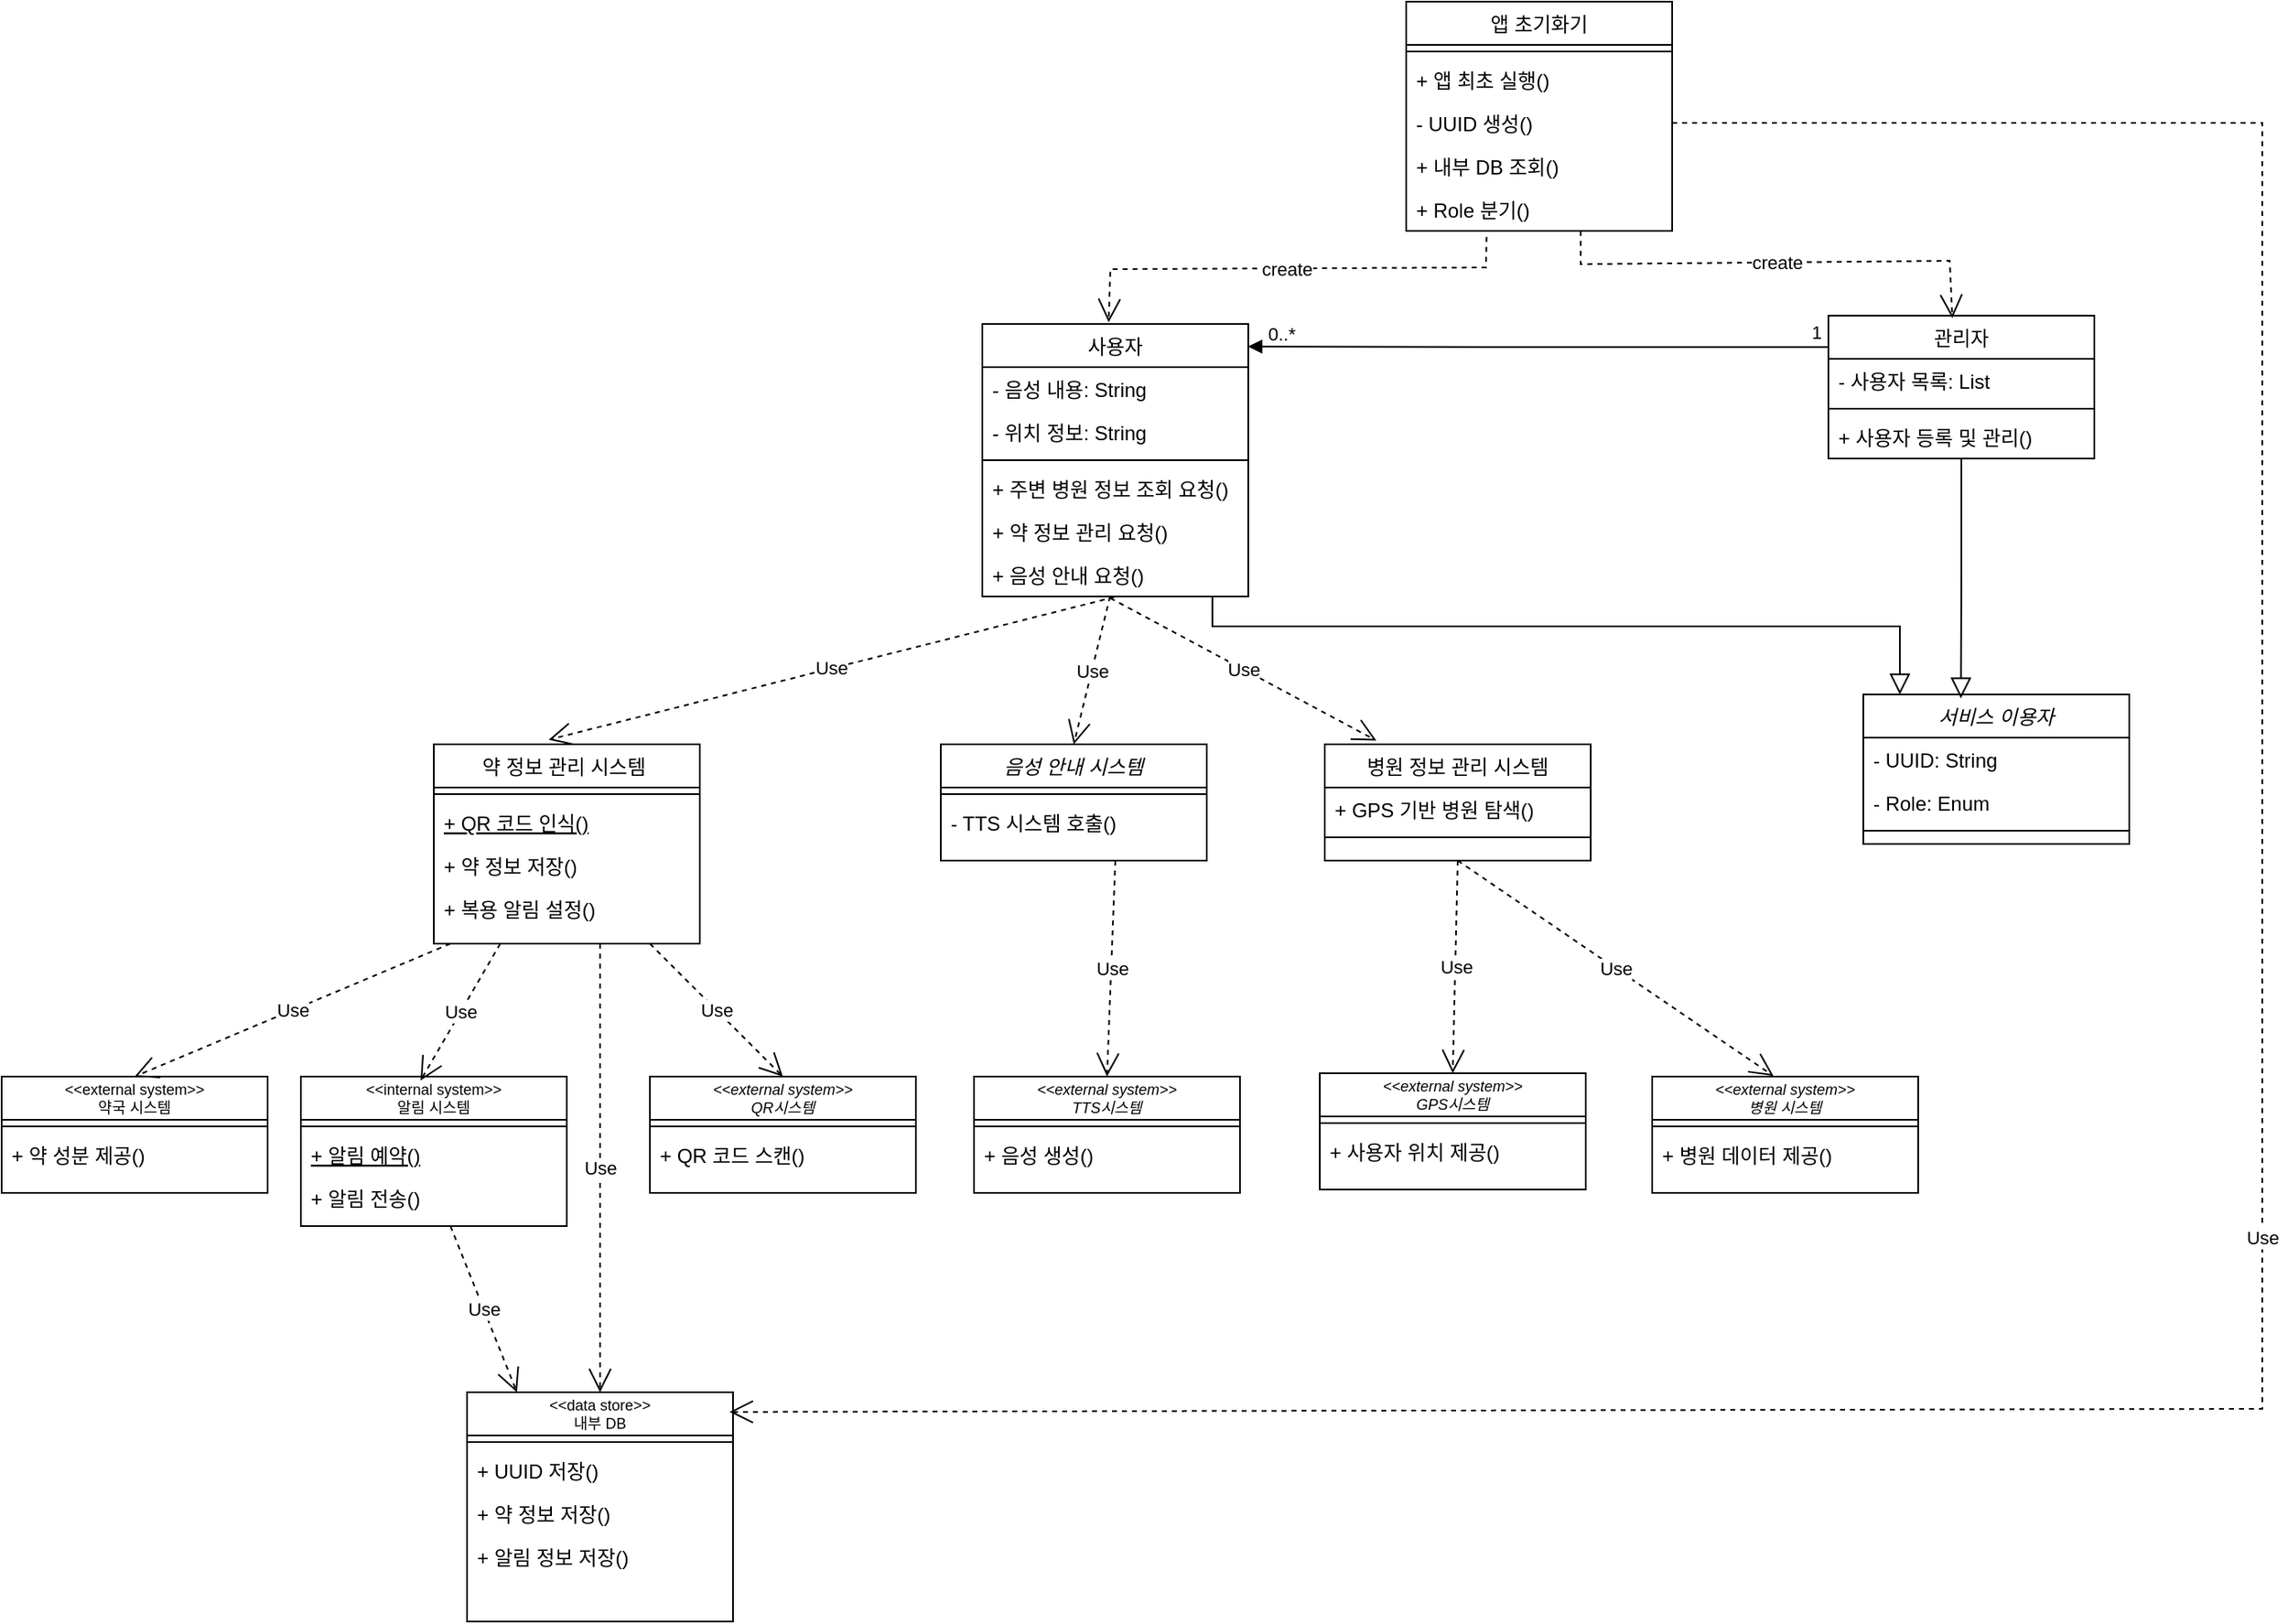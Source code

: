 <mxfile version="27.0.6">
  <diagram id="C5RBs43oDa-KdzZeNtuy" name="Page-1">
    <mxGraphModel dx="2553" dy="1218" grid="0" gridSize="10" guides="1" tooltips="1" connect="1" arrows="1" fold="1" page="0" pageScale="1" pageWidth="827" pageHeight="1169" math="0" shadow="0">
      <root>
        <mxCell id="WIyWlLk6GJQsqaUBKTNV-0" />
        <mxCell id="WIyWlLk6GJQsqaUBKTNV-1" parent="WIyWlLk6GJQsqaUBKTNV-0" />
        <mxCell id="zkfFHV4jXpPFQw0GAbJ--0" value="서비스 이용자" style="swimlane;fontStyle=2;align=center;verticalAlign=top;childLayout=stackLayout;horizontal=1;startSize=26;horizontalStack=0;resizeParent=1;resizeLast=0;collapsible=1;marginBottom=0;rounded=0;shadow=0;strokeWidth=1;" parent="WIyWlLk6GJQsqaUBKTNV-1" vertex="1">
          <mxGeometry x="380" y="370" width="160" height="90" as="geometry">
            <mxRectangle x="230" y="140" width="160" height="26" as="alternateBounds" />
          </mxGeometry>
        </mxCell>
        <mxCell id="zkfFHV4jXpPFQw0GAbJ--1" value="- UUID: String" style="text;align=left;verticalAlign=top;spacingLeft=4;spacingRight=4;overflow=hidden;rotatable=0;points=[[0,0.5],[1,0.5]];portConstraint=eastwest;" parent="zkfFHV4jXpPFQw0GAbJ--0" vertex="1">
          <mxGeometry y="26" width="160" height="26" as="geometry" />
        </mxCell>
        <mxCell id="zkfFHV4jXpPFQw0GAbJ--2" value="- Role: Enum" style="text;align=left;verticalAlign=top;spacingLeft=4;spacingRight=4;overflow=hidden;rotatable=0;points=[[0,0.5],[1,0.5]];portConstraint=eastwest;rounded=0;shadow=0;html=0;" parent="zkfFHV4jXpPFQw0GAbJ--0" vertex="1">
          <mxGeometry y="52" width="160" height="26" as="geometry" />
        </mxCell>
        <mxCell id="zkfFHV4jXpPFQw0GAbJ--4" value="" style="line;html=1;strokeWidth=1;align=left;verticalAlign=middle;spacingTop=-1;spacingLeft=3;spacingRight=3;rotatable=0;labelPosition=right;points=[];portConstraint=eastwest;" parent="zkfFHV4jXpPFQw0GAbJ--0" vertex="1">
          <mxGeometry y="78" width="160" height="8" as="geometry" />
        </mxCell>
        <mxCell id="zkfFHV4jXpPFQw0GAbJ--6" value="사용자" style="swimlane;fontStyle=0;align=center;verticalAlign=top;childLayout=stackLayout;horizontal=1;startSize=26;horizontalStack=0;resizeParent=1;resizeLast=0;collapsible=1;marginBottom=0;rounded=0;shadow=0;strokeWidth=1;" parent="WIyWlLk6GJQsqaUBKTNV-1" vertex="1">
          <mxGeometry x="-150" y="147" width="160" height="164" as="geometry">
            <mxRectangle x="130" y="380" width="160" height="26" as="alternateBounds" />
          </mxGeometry>
        </mxCell>
        <mxCell id="zkfFHV4jXpPFQw0GAbJ--7" value="- 음성 내용: String" style="text;align=left;verticalAlign=top;spacingLeft=4;spacingRight=4;overflow=hidden;rotatable=0;points=[[0,0.5],[1,0.5]];portConstraint=eastwest;" parent="zkfFHV4jXpPFQw0GAbJ--6" vertex="1">
          <mxGeometry y="26" width="160" height="26" as="geometry" />
        </mxCell>
        <mxCell id="zkfFHV4jXpPFQw0GAbJ--8" value="- 위치 정보: String" style="text;align=left;verticalAlign=top;spacingLeft=4;spacingRight=4;overflow=hidden;rotatable=0;points=[[0,0.5],[1,0.5]];portConstraint=eastwest;rounded=0;shadow=0;html=0;" parent="zkfFHV4jXpPFQw0GAbJ--6" vertex="1">
          <mxGeometry y="52" width="160" height="26" as="geometry" />
        </mxCell>
        <mxCell id="zkfFHV4jXpPFQw0GAbJ--9" value="" style="line;html=1;strokeWidth=1;align=left;verticalAlign=middle;spacingTop=-1;spacingLeft=3;spacingRight=3;rotatable=0;labelPosition=right;points=[];portConstraint=eastwest;" parent="zkfFHV4jXpPFQw0GAbJ--6" vertex="1">
          <mxGeometry y="78" width="160" height="8" as="geometry" />
        </mxCell>
        <mxCell id="zkfFHV4jXpPFQw0GAbJ--10" value="+ 주변 병원 정보 조회 요청()" style="text;align=left;verticalAlign=top;spacingLeft=4;spacingRight=4;overflow=hidden;rotatable=0;points=[[0,0.5],[1,0.5]];portConstraint=eastwest;fontStyle=0;fontFamily=Helvetica;" parent="zkfFHV4jXpPFQw0GAbJ--6" vertex="1">
          <mxGeometry y="86" width="160" height="26" as="geometry" />
        </mxCell>
        <mxCell id="1tE3s7nqdXbAx3A5_n7Z-80" value="+ 약 정보 관리 요청()" style="text;align=left;verticalAlign=top;spacingLeft=4;spacingRight=4;overflow=hidden;rotatable=0;points=[[0,0.5],[1,0.5]];portConstraint=eastwest;" vertex="1" parent="zkfFHV4jXpPFQw0GAbJ--6">
          <mxGeometry y="112" width="160" height="26" as="geometry" />
        </mxCell>
        <mxCell id="zkfFHV4jXpPFQw0GAbJ--11" value="+ 음성 안내 요청()" style="text;align=left;verticalAlign=top;spacingLeft=4;spacingRight=4;overflow=hidden;rotatable=0;points=[[0,0.5],[1,0.5]];portConstraint=eastwest;" parent="zkfFHV4jXpPFQw0GAbJ--6" vertex="1">
          <mxGeometry y="138" width="160" height="26" as="geometry" />
        </mxCell>
        <mxCell id="zkfFHV4jXpPFQw0GAbJ--12" value="" style="endArrow=block;endSize=10;endFill=0;shadow=0;strokeWidth=1;rounded=0;curved=0;edgeStyle=elbowEdgeStyle;elbow=vertical;exitX=0.865;exitY=0.998;exitDx=0;exitDy=0;exitPerimeter=0;" parent="WIyWlLk6GJQsqaUBKTNV-1" source="zkfFHV4jXpPFQw0GAbJ--11" edge="1">
          <mxGeometry width="160" relative="1" as="geometry">
            <mxPoint x="131.6" y="325.548" as="sourcePoint" />
            <mxPoint x="402" y="370" as="targetPoint" />
            <Array as="points">
              <mxPoint x="290" y="329" />
            </Array>
          </mxGeometry>
        </mxCell>
        <mxCell id="zkfFHV4jXpPFQw0GAbJ--13" value="관리자" style="swimlane;fontStyle=0;align=center;verticalAlign=top;childLayout=stackLayout;horizontal=1;startSize=26;horizontalStack=0;resizeParent=1;resizeLast=0;collapsible=1;marginBottom=0;rounded=0;shadow=0;strokeWidth=1;" parent="WIyWlLk6GJQsqaUBKTNV-1" vertex="1">
          <mxGeometry x="359" y="142" width="160" height="86" as="geometry">
            <mxRectangle x="340" y="380" width="170" height="26" as="alternateBounds" />
          </mxGeometry>
        </mxCell>
        <mxCell id="zkfFHV4jXpPFQw0GAbJ--14" value="- 사용자 목록: List" style="text;align=left;verticalAlign=top;spacingLeft=4;spacingRight=4;overflow=hidden;rotatable=0;points=[[0,0.5],[1,0.5]];portConstraint=eastwest;" parent="zkfFHV4jXpPFQw0GAbJ--13" vertex="1">
          <mxGeometry y="26" width="160" height="26" as="geometry" />
        </mxCell>
        <mxCell id="zkfFHV4jXpPFQw0GAbJ--15" value="" style="line;html=1;strokeWidth=1;align=left;verticalAlign=middle;spacingTop=-1;spacingLeft=3;spacingRight=3;rotatable=0;labelPosition=right;points=[];portConstraint=eastwest;" parent="zkfFHV4jXpPFQw0GAbJ--13" vertex="1">
          <mxGeometry y="52" width="160" height="8" as="geometry" />
        </mxCell>
        <mxCell id="1tE3s7nqdXbAx3A5_n7Z-82" value="+ 사용자 등록 및 관리()" style="text;align=left;verticalAlign=top;spacingLeft=4;spacingRight=4;overflow=hidden;rotatable=0;points=[[0,0.5],[1,0.5]];portConstraint=eastwest;" vertex="1" parent="zkfFHV4jXpPFQw0GAbJ--13">
          <mxGeometry y="60" width="160" height="26" as="geometry" />
        </mxCell>
        <mxCell id="zkfFHV4jXpPFQw0GAbJ--16" value="" style="endArrow=block;endSize=10;endFill=0;shadow=0;strokeWidth=1;rounded=0;curved=0;edgeStyle=elbowEdgeStyle;elbow=vertical;entryX=0.367;entryY=0.026;entryDx=0;entryDy=0;entryPerimeter=0;" parent="WIyWlLk6GJQsqaUBKTNV-1" source="zkfFHV4jXpPFQw0GAbJ--13" target="zkfFHV4jXpPFQw0GAbJ--0" edge="1">
          <mxGeometry width="160" relative="1" as="geometry">
            <mxPoint x="70" y="213" as="sourcePoint" />
            <mxPoint x="170" y="111" as="targetPoint" />
          </mxGeometry>
        </mxCell>
        <mxCell id="zkfFHV4jXpPFQw0GAbJ--17" value="앱 초기화기" style="swimlane;fontStyle=0;align=center;verticalAlign=top;childLayout=stackLayout;horizontal=1;startSize=26;horizontalStack=0;resizeParent=1;resizeLast=0;collapsible=1;marginBottom=0;rounded=0;shadow=0;strokeWidth=1;" parent="WIyWlLk6GJQsqaUBKTNV-1" vertex="1">
          <mxGeometry x="105" y="-47" width="160" height="138" as="geometry">
            <mxRectangle x="550" y="140" width="160" height="26" as="alternateBounds" />
          </mxGeometry>
        </mxCell>
        <mxCell id="zkfFHV4jXpPFQw0GAbJ--23" value="" style="line;html=1;strokeWidth=1;align=left;verticalAlign=middle;spacingTop=-1;spacingLeft=3;spacingRight=3;rotatable=0;labelPosition=right;points=[];portConstraint=eastwest;" parent="zkfFHV4jXpPFQw0GAbJ--17" vertex="1">
          <mxGeometry y="26" width="160" height="8" as="geometry" />
        </mxCell>
        <mxCell id="zkfFHV4jXpPFQw0GAbJ--24" value="+ 앱 최초 실행()" style="text;align=left;verticalAlign=top;spacingLeft=4;spacingRight=4;overflow=hidden;rotatable=0;points=[[0,0.5],[1,0.5]];portConstraint=eastwest;" parent="zkfFHV4jXpPFQw0GAbJ--17" vertex="1">
          <mxGeometry y="34" width="160" height="26" as="geometry" />
        </mxCell>
        <mxCell id="zkfFHV4jXpPFQw0GAbJ--25" value="- UUID 생성()" style="text;align=left;verticalAlign=top;spacingLeft=4;spacingRight=4;overflow=hidden;rotatable=0;points=[[0,0.5],[1,0.5]];portConstraint=eastwest;" parent="zkfFHV4jXpPFQw0GAbJ--17" vertex="1">
          <mxGeometry y="60" width="160" height="26" as="geometry" />
        </mxCell>
        <mxCell id="1tE3s7nqdXbAx3A5_n7Z-78" value="+ 내부 DB 조회()" style="text;align=left;verticalAlign=top;spacingLeft=4;spacingRight=4;overflow=hidden;rotatable=0;points=[[0,0.5],[1,0.5]];portConstraint=eastwest;" vertex="1" parent="zkfFHV4jXpPFQw0GAbJ--17">
          <mxGeometry y="86" width="160" height="26" as="geometry" />
        </mxCell>
        <mxCell id="1tE3s7nqdXbAx3A5_n7Z-77" value="+ Role 분기()" style="text;align=left;verticalAlign=top;spacingLeft=4;spacingRight=4;overflow=hidden;rotatable=0;points=[[0,0.5],[1,0.5]];portConstraint=eastwest;" vertex="1" parent="zkfFHV4jXpPFQw0GAbJ--17">
          <mxGeometry y="112" width="160" height="26" as="geometry" />
        </mxCell>
        <mxCell id="1tE3s7nqdXbAx3A5_n7Z-0" value="음성 안내 시스템" style="swimlane;fontStyle=2;align=center;verticalAlign=top;childLayout=stackLayout;horizontal=1;startSize=26;horizontalStack=0;resizeParent=1;resizeLast=0;collapsible=1;marginBottom=0;rounded=0;shadow=0;strokeWidth=1;" vertex="1" parent="WIyWlLk6GJQsqaUBKTNV-1">
          <mxGeometry x="-175" y="400" width="160" height="70" as="geometry">
            <mxRectangle x="230" y="140" width="160" height="26" as="alternateBounds" />
          </mxGeometry>
        </mxCell>
        <mxCell id="1tE3s7nqdXbAx3A5_n7Z-4" value="" style="line;html=1;strokeWidth=1;align=left;verticalAlign=middle;spacingTop=-1;spacingLeft=3;spacingRight=3;rotatable=0;labelPosition=right;points=[];portConstraint=eastwest;" vertex="1" parent="1tE3s7nqdXbAx3A5_n7Z-0">
          <mxGeometry y="26" width="160" height="8" as="geometry" />
        </mxCell>
        <mxCell id="1tE3s7nqdXbAx3A5_n7Z-89" value="- TTS 시스템 호출()" style="text;align=left;verticalAlign=top;spacingLeft=4;spacingRight=4;overflow=hidden;rotatable=0;points=[[0,0.5],[1,0.5]];portConstraint=eastwest;" vertex="1" parent="1tE3s7nqdXbAx3A5_n7Z-0">
          <mxGeometry y="34" width="160" height="26" as="geometry" />
        </mxCell>
        <mxCell id="1tE3s7nqdXbAx3A5_n7Z-6" value="약 정보 관리 시스템 " style="swimlane;fontStyle=0;align=center;verticalAlign=top;childLayout=stackLayout;horizontal=1;startSize=26;horizontalStack=0;resizeParent=1;resizeLast=0;collapsible=1;marginBottom=0;rounded=0;shadow=0;strokeWidth=1;" vertex="1" parent="WIyWlLk6GJQsqaUBKTNV-1">
          <mxGeometry x="-480" y="400" width="160" height="120" as="geometry">
            <mxRectangle x="130" y="380" width="160" height="26" as="alternateBounds" />
          </mxGeometry>
        </mxCell>
        <mxCell id="1tE3s7nqdXbAx3A5_n7Z-9" value="" style="line;html=1;strokeWidth=1;align=left;verticalAlign=middle;spacingTop=-1;spacingLeft=3;spacingRight=3;rotatable=0;labelPosition=right;points=[];portConstraint=eastwest;" vertex="1" parent="1tE3s7nqdXbAx3A5_n7Z-6">
          <mxGeometry y="26" width="160" height="8" as="geometry" />
        </mxCell>
        <mxCell id="1tE3s7nqdXbAx3A5_n7Z-10" value="+ QR 코드 인식()" style="text;align=left;verticalAlign=top;spacingLeft=4;spacingRight=4;overflow=hidden;rotatable=0;points=[[0,0.5],[1,0.5]];portConstraint=eastwest;fontStyle=4" vertex="1" parent="1tE3s7nqdXbAx3A5_n7Z-6">
          <mxGeometry y="34" width="160" height="26" as="geometry" />
        </mxCell>
        <mxCell id="1tE3s7nqdXbAx3A5_n7Z-11" value="+ 약 정보 저장()" style="text;align=left;verticalAlign=top;spacingLeft=4;spacingRight=4;overflow=hidden;rotatable=0;points=[[0,0.5],[1,0.5]];portConstraint=eastwest;" vertex="1" parent="1tE3s7nqdXbAx3A5_n7Z-6">
          <mxGeometry y="60" width="160" height="26" as="geometry" />
        </mxCell>
        <mxCell id="1tE3s7nqdXbAx3A5_n7Z-74" value="+ 복용 알림 설정()" style="text;align=left;verticalAlign=top;spacingLeft=4;spacingRight=4;overflow=hidden;rotatable=0;points=[[0,0.5],[1,0.5]];portConstraint=eastwest;" vertex="1" parent="1tE3s7nqdXbAx3A5_n7Z-6">
          <mxGeometry y="86" width="160" height="26" as="geometry" />
        </mxCell>
        <mxCell id="1tE3s7nqdXbAx3A5_n7Z-13" value="병원 정보 관리 시스템" style="swimlane;fontStyle=0;align=center;verticalAlign=top;childLayout=stackLayout;horizontal=1;startSize=26;horizontalStack=0;resizeParent=1;resizeLast=0;collapsible=1;marginBottom=0;rounded=0;shadow=0;strokeWidth=1;" vertex="1" parent="WIyWlLk6GJQsqaUBKTNV-1">
          <mxGeometry x="56" y="400" width="160" height="70" as="geometry">
            <mxRectangle x="340" y="380" width="170" height="26" as="alternateBounds" />
          </mxGeometry>
        </mxCell>
        <mxCell id="1tE3s7nqdXbAx3A5_n7Z-14" value="+ GPS 기반 병원 탐색()" style="text;align=left;verticalAlign=top;spacingLeft=4;spacingRight=4;overflow=hidden;rotatable=0;points=[[0,0.5],[1,0.5]];portConstraint=eastwest;" vertex="1" parent="1tE3s7nqdXbAx3A5_n7Z-13">
          <mxGeometry y="26" width="160" height="26" as="geometry" />
        </mxCell>
        <mxCell id="1tE3s7nqdXbAx3A5_n7Z-15" value="" style="line;html=1;strokeWidth=1;align=left;verticalAlign=middle;spacingTop=-1;spacingLeft=3;spacingRight=3;rotatable=0;labelPosition=right;points=[];portConstraint=eastwest;" vertex="1" parent="1tE3s7nqdXbAx3A5_n7Z-13">
          <mxGeometry y="52" width="160" height="8" as="geometry" />
        </mxCell>
        <mxCell id="1tE3s7nqdXbAx3A5_n7Z-17" value="Use" style="endArrow=open;endSize=12;dashed=1;html=1;rounded=0;exitX=0.496;exitY=1.016;exitDx=0;exitDy=0;exitPerimeter=0;entryX=0.432;entryY=-0.023;entryDx=0;entryDy=0;entryPerimeter=0;" edge="1" parent="WIyWlLk6GJQsqaUBKTNV-1" source="zkfFHV4jXpPFQw0GAbJ--11" target="1tE3s7nqdXbAx3A5_n7Z-6">
          <mxGeometry width="160" relative="1" as="geometry">
            <mxPoint x="40" y="420" as="sourcePoint" />
            <mxPoint x="200" y="420" as="targetPoint" />
          </mxGeometry>
        </mxCell>
        <mxCell id="1tE3s7nqdXbAx3A5_n7Z-18" value="Use" style="endArrow=open;endSize=12;dashed=1;html=1;rounded=0;entryX=0.5;entryY=0;entryDx=0;entryDy=0;" edge="1" parent="WIyWlLk6GJQsqaUBKTNV-1" source="zkfFHV4jXpPFQw0GAbJ--11" target="1tE3s7nqdXbAx3A5_n7Z-0">
          <mxGeometry width="160" relative="1" as="geometry">
            <mxPoint x="152" y="370" as="sourcePoint" />
            <mxPoint x="-30" y="427" as="targetPoint" />
          </mxGeometry>
        </mxCell>
        <mxCell id="1tE3s7nqdXbAx3A5_n7Z-19" value="Use" style="endArrow=open;endSize=12;dashed=1;html=1;rounded=0;entryX=0.194;entryY=-0.032;entryDx=0;entryDy=0;entryPerimeter=0;" edge="1" parent="WIyWlLk6GJQsqaUBKTNV-1" target="1tE3s7nqdXbAx3A5_n7Z-13">
          <mxGeometry width="160" relative="1" as="geometry">
            <mxPoint x="-73" y="312" as="sourcePoint" />
            <mxPoint x="50" y="400" as="targetPoint" />
          </mxGeometry>
        </mxCell>
        <mxCell id="1tE3s7nqdXbAx3A5_n7Z-20" value="&lt;&lt;external system&gt;&gt;&#xa;QR시스템" style="swimlane;fontStyle=2;align=center;verticalAlign=middle;childLayout=stackLayout;horizontal=1;startSize=26;horizontalStack=0;resizeParent=1;resizeLast=0;collapsible=1;marginBottom=0;rounded=0;shadow=0;strokeWidth=1;fontSize=9;" vertex="1" parent="WIyWlLk6GJQsqaUBKTNV-1">
          <mxGeometry x="-350" y="600" width="160" height="70" as="geometry">
            <mxRectangle x="230" y="140" width="160" height="26" as="alternateBounds" />
          </mxGeometry>
        </mxCell>
        <mxCell id="1tE3s7nqdXbAx3A5_n7Z-24" value="" style="line;html=1;strokeWidth=1;align=left;verticalAlign=middle;spacingTop=-1;spacingLeft=3;spacingRight=3;rotatable=0;labelPosition=right;points=[];portConstraint=eastwest;" vertex="1" parent="1tE3s7nqdXbAx3A5_n7Z-20">
          <mxGeometry y="26" width="160" height="8" as="geometry" />
        </mxCell>
        <mxCell id="1tE3s7nqdXbAx3A5_n7Z-25" value="+ QR 코드 스캔()" style="text;align=left;verticalAlign=top;spacingLeft=4;spacingRight=4;overflow=hidden;rotatable=0;points=[[0,0.5],[1,0.5]];portConstraint=eastwest;" vertex="1" parent="1tE3s7nqdXbAx3A5_n7Z-20">
          <mxGeometry y="34" width="160" height="26" as="geometry" />
        </mxCell>
        <mxCell id="1tE3s7nqdXbAx3A5_n7Z-26" value="&lt;&lt;internal system&gt;&gt;&#xa;알림 시스템" style="swimlane;fontStyle=0;align=center;verticalAlign=middle;childLayout=stackLayout;horizontal=1;startSize=26;horizontalStack=0;resizeParent=1;resizeLast=0;collapsible=1;marginBottom=0;rounded=0;shadow=0;strokeWidth=1;fontSize=9;" vertex="1" parent="WIyWlLk6GJQsqaUBKTNV-1">
          <mxGeometry x="-560" y="600" width="160" height="90" as="geometry">
            <mxRectangle x="130" y="380" width="160" height="26" as="alternateBounds" />
          </mxGeometry>
        </mxCell>
        <mxCell id="1tE3s7nqdXbAx3A5_n7Z-29" value="" style="line;html=1;strokeWidth=1;align=left;verticalAlign=middle;spacingTop=-1;spacingLeft=3;spacingRight=3;rotatable=0;labelPosition=right;points=[];portConstraint=eastwest;" vertex="1" parent="1tE3s7nqdXbAx3A5_n7Z-26">
          <mxGeometry y="26" width="160" height="8" as="geometry" />
        </mxCell>
        <mxCell id="1tE3s7nqdXbAx3A5_n7Z-30" value="+ 알림 예약()" style="text;align=left;verticalAlign=top;spacingLeft=4;spacingRight=4;overflow=hidden;rotatable=0;points=[[0,0.5],[1,0.5]];portConstraint=eastwest;fontStyle=4" vertex="1" parent="1tE3s7nqdXbAx3A5_n7Z-26">
          <mxGeometry y="34" width="160" height="26" as="geometry" />
        </mxCell>
        <mxCell id="1tE3s7nqdXbAx3A5_n7Z-31" value="+ 알림 전송()" style="text;align=left;verticalAlign=top;spacingLeft=4;spacingRight=4;overflow=hidden;rotatable=0;points=[[0,0.5],[1,0.5]];portConstraint=eastwest;" vertex="1" parent="1tE3s7nqdXbAx3A5_n7Z-26">
          <mxGeometry y="60" width="160" height="26" as="geometry" />
        </mxCell>
        <mxCell id="1tE3s7nqdXbAx3A5_n7Z-32" value="&lt;&lt;external system&gt;&gt;&#xa;TTS시스템" style="swimlane;fontStyle=2;align=center;verticalAlign=middle;childLayout=stackLayout;horizontal=1;startSize=26;horizontalStack=0;resizeParent=1;resizeLast=0;collapsible=1;marginBottom=0;rounded=0;shadow=0;strokeWidth=1;fontSize=9;" vertex="1" parent="WIyWlLk6GJQsqaUBKTNV-1">
          <mxGeometry x="-155" y="600" width="160" height="70" as="geometry">
            <mxRectangle x="230" y="140" width="160" height="26" as="alternateBounds" />
          </mxGeometry>
        </mxCell>
        <mxCell id="1tE3s7nqdXbAx3A5_n7Z-36" value="" style="line;html=1;strokeWidth=1;align=left;verticalAlign=middle;spacingTop=-1;spacingLeft=3;spacingRight=3;rotatable=0;labelPosition=right;points=[];portConstraint=eastwest;" vertex="1" parent="1tE3s7nqdXbAx3A5_n7Z-32">
          <mxGeometry y="26" width="160" height="8" as="geometry" />
        </mxCell>
        <mxCell id="1tE3s7nqdXbAx3A5_n7Z-37" value="+ 음성 생성()" style="text;align=left;verticalAlign=top;spacingLeft=4;spacingRight=4;overflow=hidden;rotatable=0;points=[[0,0.5],[1,0.5]];portConstraint=eastwest;" vertex="1" parent="1tE3s7nqdXbAx3A5_n7Z-32">
          <mxGeometry y="34" width="160" height="26" as="geometry" />
        </mxCell>
        <mxCell id="1tE3s7nqdXbAx3A5_n7Z-38" value="&lt;&lt;external system&gt;&gt;&#xa;병원 시스템" style="swimlane;fontStyle=2;align=center;verticalAlign=middle;childLayout=stackLayout;horizontal=1;startSize=26;horizontalStack=0;resizeParent=1;resizeLast=0;collapsible=1;marginBottom=0;rounded=0;shadow=0;strokeWidth=1;fontSize=9;" vertex="1" parent="WIyWlLk6GJQsqaUBKTNV-1">
          <mxGeometry x="253" y="600" width="160" height="70" as="geometry">
            <mxRectangle x="230" y="140" width="160" height="26" as="alternateBounds" />
          </mxGeometry>
        </mxCell>
        <mxCell id="1tE3s7nqdXbAx3A5_n7Z-42" value="" style="line;html=1;strokeWidth=1;align=left;verticalAlign=middle;spacingTop=-1;spacingLeft=3;spacingRight=3;rotatable=0;labelPosition=right;points=[];portConstraint=eastwest;" vertex="1" parent="1tE3s7nqdXbAx3A5_n7Z-38">
          <mxGeometry y="26" width="160" height="8" as="geometry" />
        </mxCell>
        <mxCell id="1tE3s7nqdXbAx3A5_n7Z-43" value="+ 병원 데이터 제공()" style="text;align=left;verticalAlign=top;spacingLeft=4;spacingRight=4;overflow=hidden;rotatable=0;points=[[0,0.5],[1,0.5]];portConstraint=eastwest;" vertex="1" parent="1tE3s7nqdXbAx3A5_n7Z-38">
          <mxGeometry y="34" width="160" height="26" as="geometry" />
        </mxCell>
        <mxCell id="1tE3s7nqdXbAx3A5_n7Z-44" value="&lt;&lt;external system&gt;&gt;&#xa;GPS시스템" style="swimlane;fontStyle=2;align=center;verticalAlign=middle;childLayout=stackLayout;horizontal=1;startSize=26;horizontalStack=0;resizeParent=1;resizeLast=0;collapsible=1;marginBottom=0;rounded=0;shadow=0;strokeWidth=1;fontSize=9;" vertex="1" parent="WIyWlLk6GJQsqaUBKTNV-1">
          <mxGeometry x="53" y="598" width="160" height="70" as="geometry">
            <mxRectangle x="230" y="140" width="160" height="26" as="alternateBounds" />
          </mxGeometry>
        </mxCell>
        <mxCell id="1tE3s7nqdXbAx3A5_n7Z-48" value="" style="line;html=1;strokeWidth=1;align=left;verticalAlign=middle;spacingTop=-1;spacingLeft=3;spacingRight=3;rotatable=0;labelPosition=right;points=[];portConstraint=eastwest;" vertex="1" parent="1tE3s7nqdXbAx3A5_n7Z-44">
          <mxGeometry y="26" width="160" height="8" as="geometry" />
        </mxCell>
        <mxCell id="1tE3s7nqdXbAx3A5_n7Z-49" value="+ 사용자 위치 제공()" style="text;align=left;verticalAlign=top;spacingLeft=4;spacingRight=4;overflow=hidden;rotatable=0;points=[[0,0.5],[1,0.5]];portConstraint=eastwest;" vertex="1" parent="1tE3s7nqdXbAx3A5_n7Z-44">
          <mxGeometry y="34" width="160" height="26" as="geometry" />
        </mxCell>
        <mxCell id="1tE3s7nqdXbAx3A5_n7Z-50" value="Use" style="endArrow=open;endSize=12;dashed=1;html=1;rounded=0;entryX=0.45;entryY=0.027;entryDx=0;entryDy=0;entryPerimeter=0;" edge="1" parent="WIyWlLk6GJQsqaUBKTNV-1" target="1tE3s7nqdXbAx3A5_n7Z-26">
          <mxGeometry width="160" relative="1" as="geometry">
            <mxPoint x="-440" y="520" as="sourcePoint" />
            <mxPoint x="-570" y="635" as="targetPoint" />
          </mxGeometry>
        </mxCell>
        <mxCell id="1tE3s7nqdXbAx3A5_n7Z-51" value="Use" style="endArrow=open;endSize=12;dashed=1;html=1;rounded=0;entryX=0.5;entryY=0;entryDx=0;entryDy=0;" edge="1" parent="WIyWlLk6GJQsqaUBKTNV-1" target="1tE3s7nqdXbAx3A5_n7Z-20">
          <mxGeometry width="160" relative="1" as="geometry">
            <mxPoint x="-350" y="520" as="sourcePoint" />
            <mxPoint x="-350" y="624" as="targetPoint" />
          </mxGeometry>
        </mxCell>
        <mxCell id="1tE3s7nqdXbAx3A5_n7Z-52" value="&lt;&lt;external system&gt;&gt;&#xa;약국 시스템" style="swimlane;fontStyle=0;align=center;verticalAlign=middle;childLayout=stackLayout;horizontal=1;startSize=26;horizontalStack=0;resizeParent=1;resizeLast=0;collapsible=1;marginBottom=0;rounded=0;shadow=0;strokeWidth=1;fontSize=9;" vertex="1" parent="WIyWlLk6GJQsqaUBKTNV-1">
          <mxGeometry x="-740" y="600" width="160" height="70" as="geometry">
            <mxRectangle x="130" y="380" width="160" height="26" as="alternateBounds" />
          </mxGeometry>
        </mxCell>
        <mxCell id="1tE3s7nqdXbAx3A5_n7Z-55" value="" style="line;html=1;strokeWidth=1;align=left;verticalAlign=middle;spacingTop=-1;spacingLeft=3;spacingRight=3;rotatable=0;labelPosition=right;points=[];portConstraint=eastwest;" vertex="1" parent="1tE3s7nqdXbAx3A5_n7Z-52">
          <mxGeometry y="26" width="160" height="8" as="geometry" />
        </mxCell>
        <mxCell id="1tE3s7nqdXbAx3A5_n7Z-57" value="+ 약 성분 제공()" style="text;align=left;verticalAlign=top;spacingLeft=4;spacingRight=4;overflow=hidden;rotatable=0;points=[[0,0.5],[1,0.5]];portConstraint=eastwest;" vertex="1" parent="1tE3s7nqdXbAx3A5_n7Z-52">
          <mxGeometry y="34" width="160" height="26" as="geometry" />
        </mxCell>
        <mxCell id="1tE3s7nqdXbAx3A5_n7Z-58" value="Use" style="endArrow=open;endSize=12;dashed=1;html=1;rounded=0;entryX=0.5;entryY=0;entryDx=0;entryDy=0;" edge="1" parent="WIyWlLk6GJQsqaUBKTNV-1" target="1tE3s7nqdXbAx3A5_n7Z-52">
          <mxGeometry width="160" relative="1" as="geometry">
            <mxPoint x="-470" y="520" as="sourcePoint" />
            <mxPoint x="-410" y="634" as="targetPoint" />
          </mxGeometry>
        </mxCell>
        <mxCell id="1tE3s7nqdXbAx3A5_n7Z-59" value="Use" style="endArrow=open;endSize=12;dashed=1;html=1;rounded=0;entryX=0.5;entryY=0;entryDx=0;entryDy=0;" edge="1" parent="WIyWlLk6GJQsqaUBKTNV-1" target="1tE3s7nqdXbAx3A5_n7Z-32">
          <mxGeometry width="160" relative="1" as="geometry">
            <mxPoint x="-70" y="470" as="sourcePoint" />
            <mxPoint x="-10" y="450" as="targetPoint" />
          </mxGeometry>
        </mxCell>
        <mxCell id="1tE3s7nqdXbAx3A5_n7Z-60" value="Use" style="endArrow=open;endSize=12;dashed=1;html=1;rounded=0;entryX=0.5;entryY=0;entryDx=0;entryDy=0;exitX=0.5;exitY=1;exitDx=0;exitDy=0;" edge="1" parent="WIyWlLk6GJQsqaUBKTNV-1" source="1tE3s7nqdXbAx3A5_n7Z-13" target="1tE3s7nqdXbAx3A5_n7Z-44">
          <mxGeometry width="160" relative="1" as="geometry">
            <mxPoint x="220" y="470" as="sourcePoint" />
            <mxPoint x="221" y="435" as="targetPoint" />
          </mxGeometry>
        </mxCell>
        <mxCell id="1tE3s7nqdXbAx3A5_n7Z-61" value="Use" style="endArrow=open;endSize=12;dashed=1;html=1;rounded=0;entryX=0.456;entryY=-0.005;entryDx=0;entryDy=0;exitX=0.5;exitY=1;exitDx=0;exitDy=0;entryPerimeter=0;" edge="1" parent="WIyWlLk6GJQsqaUBKTNV-1" source="1tE3s7nqdXbAx3A5_n7Z-13" target="1tE3s7nqdXbAx3A5_n7Z-38">
          <mxGeometry width="160" relative="1" as="geometry">
            <mxPoint x="231" y="510" as="sourcePoint" />
            <mxPoint x="210" y="630" as="targetPoint" />
          </mxGeometry>
        </mxCell>
        <mxCell id="1tE3s7nqdXbAx3A5_n7Z-62" value="&lt;&lt;data store&gt;&gt;&#xa;내부 DB" style="swimlane;fontStyle=0;align=center;verticalAlign=middle;childLayout=stackLayout;horizontal=1;startSize=26;horizontalStack=0;resizeParent=1;resizeLast=0;collapsible=1;marginBottom=0;rounded=0;shadow=0;strokeWidth=1;fontSize=9;" vertex="1" parent="WIyWlLk6GJQsqaUBKTNV-1">
          <mxGeometry x="-460" y="790" width="160" height="138" as="geometry">
            <mxRectangle x="130" y="380" width="160" height="26" as="alternateBounds" />
          </mxGeometry>
        </mxCell>
        <mxCell id="1tE3s7nqdXbAx3A5_n7Z-65" value="" style="line;html=1;strokeWidth=1;align=left;verticalAlign=middle;spacingTop=-1;spacingLeft=3;spacingRight=3;rotatable=0;labelPosition=right;points=[];portConstraint=eastwest;" vertex="1" parent="1tE3s7nqdXbAx3A5_n7Z-62">
          <mxGeometry y="26" width="160" height="8" as="geometry" />
        </mxCell>
        <mxCell id="1tE3s7nqdXbAx3A5_n7Z-66" value="+ UUID 저장()" style="text;align=left;verticalAlign=top;spacingLeft=4;spacingRight=4;overflow=hidden;rotatable=0;points=[[0,0.5],[1,0.5]];portConstraint=eastwest;fontStyle=0" vertex="1" parent="1tE3s7nqdXbAx3A5_n7Z-62">
          <mxGeometry y="34" width="160" height="26" as="geometry" />
        </mxCell>
        <mxCell id="1tE3s7nqdXbAx3A5_n7Z-67" value="+ 약 정보 저장()" style="text;align=left;verticalAlign=top;spacingLeft=4;spacingRight=4;overflow=hidden;rotatable=0;points=[[0,0.5],[1,0.5]];portConstraint=eastwest;" vertex="1" parent="1tE3s7nqdXbAx3A5_n7Z-62">
          <mxGeometry y="60" width="160" height="26" as="geometry" />
        </mxCell>
        <mxCell id="1tE3s7nqdXbAx3A5_n7Z-76" value="+ 알림 정보 저장()" style="text;align=left;verticalAlign=top;spacingLeft=4;spacingRight=4;overflow=hidden;rotatable=0;points=[[0,0.5],[1,0.5]];portConstraint=eastwest;" vertex="1" parent="1tE3s7nqdXbAx3A5_n7Z-62">
          <mxGeometry y="86" width="160" height="26" as="geometry" />
        </mxCell>
        <mxCell id="1tE3s7nqdXbAx3A5_n7Z-68" value="Use" style="endArrow=open;endSize=12;dashed=1;html=1;rounded=0;entryX=0.5;entryY=0;entryDx=0;entryDy=0;" edge="1" parent="WIyWlLk6GJQsqaUBKTNV-1" target="1tE3s7nqdXbAx3A5_n7Z-62">
          <mxGeometry width="160" relative="1" as="geometry">
            <mxPoint x="-380" y="520" as="sourcePoint" />
            <mxPoint x="-560" y="835" as="targetPoint" />
          </mxGeometry>
        </mxCell>
        <mxCell id="1tE3s7nqdXbAx3A5_n7Z-70" value="create" style="endArrow=open;endSize=12;dashed=1;html=1;rounded=0;entryX=0.466;entryY=0.017;entryDx=0;entryDy=0;entryPerimeter=0;" edge="1" parent="WIyWlLk6GJQsqaUBKTNV-1" target="zkfFHV4jXpPFQw0GAbJ--13">
          <mxGeometry width="160" relative="1" as="geometry">
            <mxPoint x="210" y="91" as="sourcePoint" />
            <mxPoint x="439" y="139" as="targetPoint" />
            <Array as="points">
              <mxPoint x="210" y="111" />
              <mxPoint x="432" y="109" />
            </Array>
          </mxGeometry>
        </mxCell>
        <mxCell id="1tE3s7nqdXbAx3A5_n7Z-71" value="Use" style="endArrow=open;endSize=12;dashed=1;html=1;rounded=0;exitX=1;exitY=0.5;exitDx=0;exitDy=0;entryX=0.987;entryY=0.086;entryDx=0;entryDy=0;entryPerimeter=0;" edge="1" parent="WIyWlLk6GJQsqaUBKTNV-1" source="zkfFHV4jXpPFQw0GAbJ--25" target="1tE3s7nqdXbAx3A5_n7Z-62">
          <mxGeometry width="160" relative="1" as="geometry">
            <mxPoint x="236" y="350" as="sourcePoint" />
            <mxPoint x="-200" y="447" as="targetPoint" />
            <Array as="points">
              <mxPoint x="620" y="26" />
              <mxPoint x="620" y="400" />
              <mxPoint x="620" y="800" />
            </Array>
          </mxGeometry>
        </mxCell>
        <mxCell id="1tE3s7nqdXbAx3A5_n7Z-72" value="Use" style="endArrow=open;endSize=12;dashed=1;html=1;rounded=0;" edge="1" parent="WIyWlLk6GJQsqaUBKTNV-1">
          <mxGeometry width="160" relative="1" as="geometry">
            <mxPoint x="-470" y="690" as="sourcePoint" />
            <mxPoint x="-430" y="790" as="targetPoint" />
          </mxGeometry>
        </mxCell>
        <mxCell id="1tE3s7nqdXbAx3A5_n7Z-69" value="create" style="endArrow=open;endSize=12;dashed=1;html=1;rounded=0;exitX=0.302;exitY=1.14;exitDx=0;exitDy=0;exitPerimeter=0;" edge="1" parent="WIyWlLk6GJQsqaUBKTNV-1" source="1tE3s7nqdXbAx3A5_n7Z-77">
          <mxGeometry width="160" relative="1" as="geometry">
            <mxPoint x="276" y="118" as="sourcePoint" />
            <mxPoint x="-74" y="146" as="targetPoint" />
            <Array as="points">
              <mxPoint x="153" y="113" />
              <mxPoint x="-73" y="114" />
            </Array>
          </mxGeometry>
        </mxCell>
        <mxCell id="1tE3s7nqdXbAx3A5_n7Z-84" value="" style="endArrow=block;endFill=1;html=1;edgeStyle=orthogonalEdgeStyle;align=left;verticalAlign=top;rounded=0;exitX=0;exitY=0.22;exitDx=0;exitDy=0;exitPerimeter=0;entryX=0.999;entryY=0.083;entryDx=0;entryDy=0;entryPerimeter=0;" edge="1" parent="WIyWlLk6GJQsqaUBKTNV-1" source="zkfFHV4jXpPFQw0GAbJ--13" target="zkfFHV4jXpPFQw0GAbJ--6">
          <mxGeometry x="-1" relative="1" as="geometry">
            <mxPoint x="340" y="157" as="sourcePoint" />
            <mxPoint x="158" y="172" as="targetPoint" />
            <Array as="points" />
          </mxGeometry>
        </mxCell>
        <mxCell id="1tE3s7nqdXbAx3A5_n7Z-85" value="1" style="edgeLabel;resizable=0;html=1;align=left;verticalAlign=bottom;" connectable="0" vertex="1" parent="1tE3s7nqdXbAx3A5_n7Z-84">
          <mxGeometry x="-1" relative="1" as="geometry">
            <mxPoint x="-12" as="offset" />
          </mxGeometry>
        </mxCell>
        <mxCell id="1tE3s7nqdXbAx3A5_n7Z-87" value="0..*" style="edgeLabel;resizable=0;html=1;align=left;verticalAlign=bottom;" connectable="0" vertex="1" parent="WIyWlLk6GJQsqaUBKTNV-1">
          <mxGeometry x="20" y="161" as="geometry" />
        </mxCell>
      </root>
    </mxGraphModel>
  </diagram>
</mxfile>
